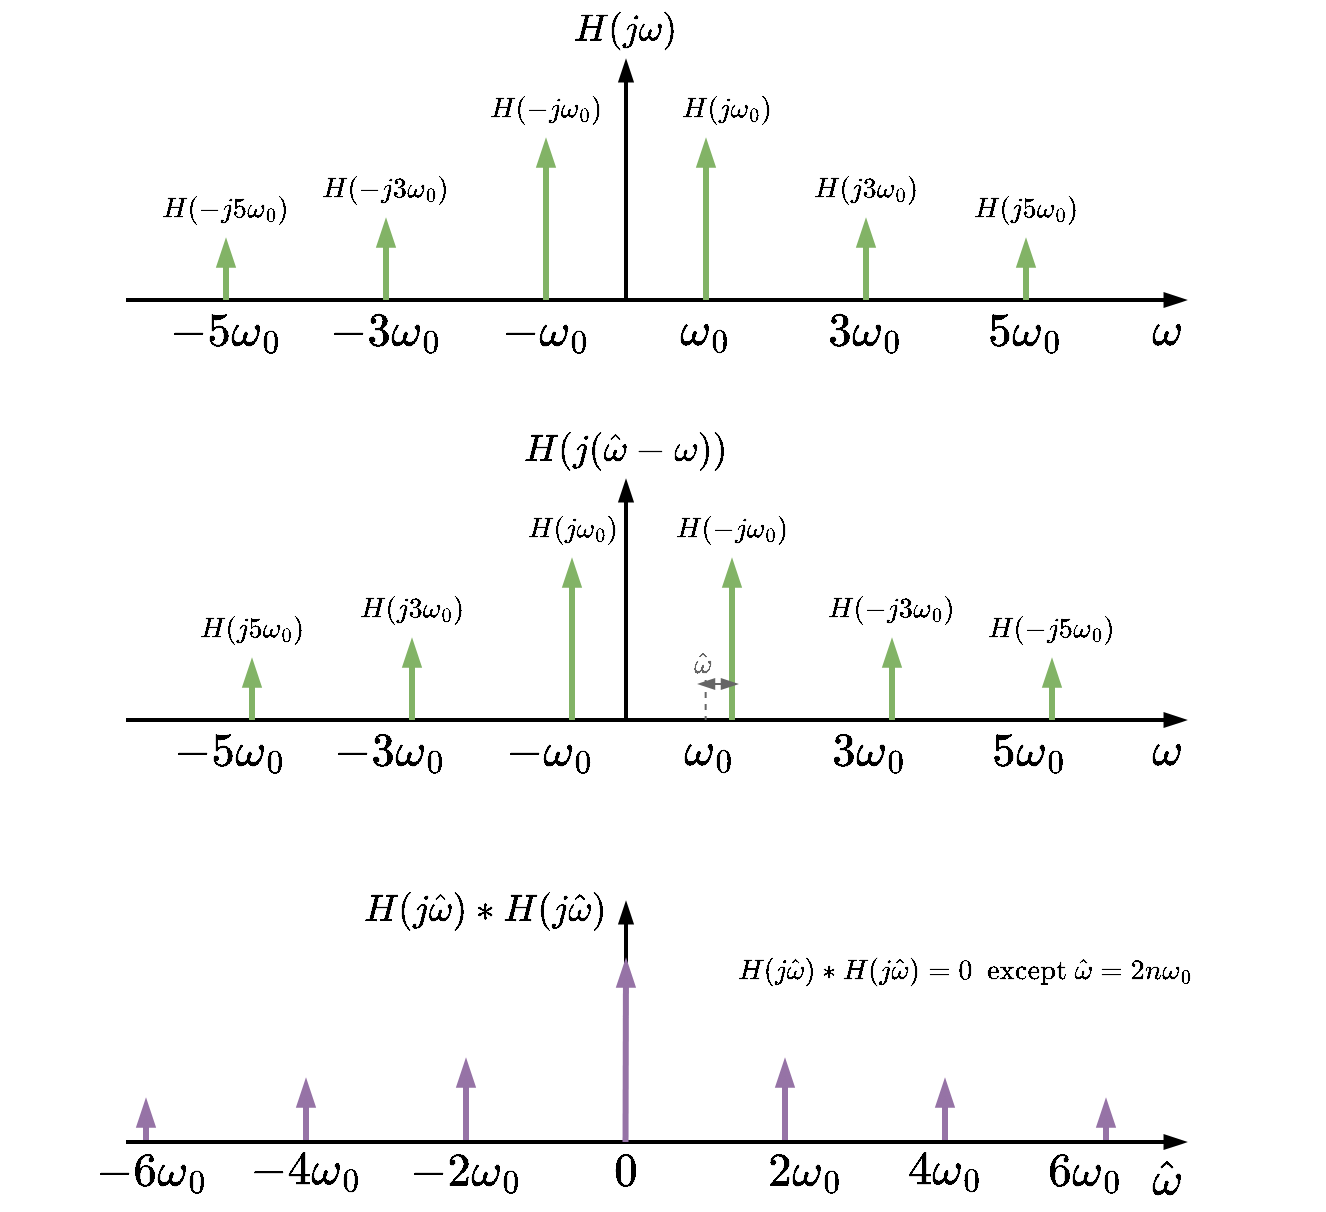 <mxfile version="24.7.14">
  <diagram name="Page-1" id="w9Zklycr6OBbDQVJox4Q">
    <mxGraphModel dx="887" dy="622" grid="1" gridSize="10" guides="1" tooltips="1" connect="1" arrows="1" fold="1" page="1" pageScale="1" pageWidth="850" pageHeight="1100" math="1" shadow="0">
      <root>
        <mxCell id="0" />
        <mxCell id="1" parent="0" />
        <mxCell id="v59lE5m38w-6tQlt8g3H-1" value="" style="endArrow=blockThin;html=1;rounded=0;strokeWidth=2;endFill=1;" parent="1" edge="1">
          <mxGeometry width="50" height="50" relative="1" as="geometry">
            <mxPoint x="70" y="240" as="sourcePoint" />
            <mxPoint x="600" y="240" as="targetPoint" />
          </mxGeometry>
        </mxCell>
        <mxCell id="v59lE5m38w-6tQlt8g3H-2" value="" style="endArrow=blockThin;html=1;rounded=0;endFill=1;strokeWidth=2;" parent="1" edge="1">
          <mxGeometry width="50" height="50" relative="1" as="geometry">
            <mxPoint x="320" y="240" as="sourcePoint" />
            <mxPoint x="320" y="120" as="targetPoint" />
          </mxGeometry>
        </mxCell>
        <mxCell id="v59lE5m38w-6tQlt8g3H-3" value="" style="endArrow=blockThin;html=1;rounded=0;endFill=1;strokeWidth=3;fillColor=#d5e8d4;strokeColor=#82b366;" parent="1" edge="1">
          <mxGeometry width="50" height="50" relative="1" as="geometry">
            <mxPoint x="360" y="240" as="sourcePoint" />
            <mxPoint x="360" y="160" as="targetPoint" />
          </mxGeometry>
        </mxCell>
        <mxCell id="v59lE5m38w-6tQlt8g3H-4" value="" style="endArrow=blockThin;html=1;rounded=0;endFill=1;strokeWidth=3;fillColor=#d5e8d4;strokeColor=#82b366;" parent="1" edge="1">
          <mxGeometry width="50" height="50" relative="1" as="geometry">
            <mxPoint x="440" y="240" as="sourcePoint" />
            <mxPoint x="440" y="200" as="targetPoint" />
          </mxGeometry>
        </mxCell>
        <mxCell id="v59lE5m38w-6tQlt8g3H-5" value="" style="endArrow=blockThin;html=1;rounded=0;endFill=1;strokeWidth=3;fillColor=#d5e8d4;strokeColor=#82b366;" parent="1" edge="1">
          <mxGeometry width="50" height="50" relative="1" as="geometry">
            <mxPoint x="520" y="240" as="sourcePoint" />
            <mxPoint x="520" y="210" as="targetPoint" />
          </mxGeometry>
        </mxCell>
        <mxCell id="v59lE5m38w-6tQlt8g3H-6" value="" style="endArrow=blockThin;html=1;rounded=0;endFill=1;strokeWidth=3;fillColor=#d5e8d4;strokeColor=#82b366;" parent="1" edge="1">
          <mxGeometry width="50" height="50" relative="1" as="geometry">
            <mxPoint x="280.0" y="240" as="sourcePoint" />
            <mxPoint x="280.0" y="160" as="targetPoint" />
          </mxGeometry>
        </mxCell>
        <mxCell id="v59lE5m38w-6tQlt8g3H-7" value="" style="endArrow=blockThin;html=1;rounded=0;endFill=1;strokeWidth=3;fillColor=#d5e8d4;strokeColor=#82b366;" parent="1" edge="1">
          <mxGeometry width="50" height="50" relative="1" as="geometry">
            <mxPoint x="200.0" y="240" as="sourcePoint" />
            <mxPoint x="200.0" y="200" as="targetPoint" />
          </mxGeometry>
        </mxCell>
        <mxCell id="v59lE5m38w-6tQlt8g3H-8" value="" style="endArrow=blockThin;html=1;rounded=0;endFill=1;strokeWidth=3;fillColor=#d5e8d4;strokeColor=#82b366;" parent="1" edge="1">
          <mxGeometry width="50" height="50" relative="1" as="geometry">
            <mxPoint x="120.0" y="240" as="sourcePoint" />
            <mxPoint x="120.0" y="210" as="targetPoint" />
          </mxGeometry>
        </mxCell>
        <mxCell id="v59lE5m38w-6tQlt8g3H-9" value="&lt;font style=&quot;font-size: 20px;&quot;&gt;$$\omega$$&lt;/font&gt;" style="text;html=1;align=center;verticalAlign=middle;whiteSpace=wrap;rounded=0;" parent="1" vertex="1">
          <mxGeometry x="560" y="240" width="60" height="30" as="geometry" />
        </mxCell>
        <mxCell id="v59lE5m38w-6tQlt8g3H-10" value="&lt;font style=&quot;font-size: 12px;&quot;&gt;$$H(j\omega_0)$$&lt;/font&gt;" style="text;html=1;align=center;verticalAlign=middle;whiteSpace=wrap;rounded=0;" parent="1" vertex="1">
          <mxGeometry x="340" y="130" width="60" height="30" as="geometry" />
        </mxCell>
        <mxCell id="v59lE5m38w-6tQlt8g3H-11" value="&lt;font style=&quot;font-size: 20px;&quot;&gt;$$\omega_0$$&lt;/font&gt;" style="text;html=1;align=center;verticalAlign=middle;whiteSpace=wrap;rounded=0;" parent="1" vertex="1">
          <mxGeometry x="330" y="240" width="60" height="30" as="geometry" />
        </mxCell>
        <mxCell id="v59lE5m38w-6tQlt8g3H-12" value="&lt;font style=&quot;font-size: 20px;&quot;&gt;$$3\omega_0$$&lt;/font&gt;" style="text;html=1;align=center;verticalAlign=middle;whiteSpace=wrap;rounded=0;" parent="1" vertex="1">
          <mxGeometry x="410" y="240" width="60" height="30" as="geometry" />
        </mxCell>
        <mxCell id="v59lE5m38w-6tQlt8g3H-13" value="&lt;font style=&quot;font-size: 20px;&quot;&gt;$$5\omega_0$$&lt;/font&gt;" style="text;html=1;align=center;verticalAlign=middle;whiteSpace=wrap;rounded=0;" parent="1" vertex="1">
          <mxGeometry x="490" y="240" width="60" height="30" as="geometry" />
        </mxCell>
        <mxCell id="v59lE5m38w-6tQlt8g3H-14" value="&lt;font style=&quot;font-size: 20px;&quot;&gt;$$-\omega_0$$&lt;/font&gt;" style="text;html=1;align=center;verticalAlign=middle;whiteSpace=wrap;rounded=0;" parent="1" vertex="1">
          <mxGeometry x="250" y="240" width="60" height="30" as="geometry" />
        </mxCell>
        <mxCell id="v59lE5m38w-6tQlt8g3H-15" value="&lt;font style=&quot;font-size: 20px;&quot;&gt;$$-3\omega_0$$&lt;/font&gt;" style="text;html=1;align=center;verticalAlign=middle;whiteSpace=wrap;rounded=0;" parent="1" vertex="1">
          <mxGeometry x="170" y="240" width="60" height="30" as="geometry" />
        </mxCell>
        <mxCell id="v59lE5m38w-6tQlt8g3H-16" value="&lt;font style=&quot;font-size: 20px;&quot;&gt;$$-5\omega_0$$&lt;/font&gt;" style="text;html=1;align=center;verticalAlign=middle;whiteSpace=wrap;rounded=0;" parent="1" vertex="1">
          <mxGeometry x="90" y="240" width="60" height="30" as="geometry" />
        </mxCell>
        <mxCell id="v59lE5m38w-6tQlt8g3H-17" value="&lt;font style=&quot;font-size: 12px;&quot;&gt;$$H(j3\omega_0)$$&lt;/font&gt;" style="text;html=1;align=center;verticalAlign=middle;whiteSpace=wrap;rounded=0;" parent="1" vertex="1">
          <mxGeometry x="410" y="170" width="60" height="30" as="geometry" />
        </mxCell>
        <mxCell id="v59lE5m38w-6tQlt8g3H-18" value="&lt;font style=&quot;font-size: 12px;&quot;&gt;$$H(j5\omega_0)$$&lt;/font&gt;" style="text;html=1;align=center;verticalAlign=middle;whiteSpace=wrap;rounded=0;" parent="1" vertex="1">
          <mxGeometry x="490" y="180" width="60" height="30" as="geometry" />
        </mxCell>
        <mxCell id="v59lE5m38w-6tQlt8g3H-19" value="&lt;font style=&quot;font-size: 12px;&quot;&gt;$$H(-j\omega_0)$$&lt;/font&gt;" style="text;html=1;align=center;verticalAlign=middle;whiteSpace=wrap;rounded=0;" parent="1" vertex="1">
          <mxGeometry x="250" y="130" width="60" height="30" as="geometry" />
        </mxCell>
        <mxCell id="v59lE5m38w-6tQlt8g3H-20" value="&lt;font style=&quot;font-size: 12px;&quot;&gt;$$H(-j3\omega_0)$$&lt;/font&gt;" style="text;html=1;align=center;verticalAlign=middle;whiteSpace=wrap;rounded=0;" parent="1" vertex="1">
          <mxGeometry x="170" y="170" width="60" height="30" as="geometry" />
        </mxCell>
        <mxCell id="v59lE5m38w-6tQlt8g3H-21" value="&lt;font style=&quot;font-size: 12px;&quot;&gt;$$H(-j5\omega_0)$$&lt;/font&gt;" style="text;html=1;align=center;verticalAlign=middle;whiteSpace=wrap;rounded=0;" parent="1" vertex="1">
          <mxGeometry x="90" y="180" width="60" height="30" as="geometry" />
        </mxCell>
        <mxCell id="v59lE5m38w-6tQlt8g3H-22" value="&lt;font style=&quot;font-size: 16px;&quot;&gt;$$H(j\omega)$$&lt;/font&gt;" style="text;html=1;align=center;verticalAlign=middle;whiteSpace=wrap;rounded=0;" parent="1" vertex="1">
          <mxGeometry x="290" y="90" width="60" height="30" as="geometry" />
        </mxCell>
        <mxCell id="v59lE5m38w-6tQlt8g3H-23" value="" style="endArrow=blockThin;html=1;rounded=0;strokeWidth=2;endFill=1;" parent="1" edge="1">
          <mxGeometry width="50" height="50" relative="1" as="geometry">
            <mxPoint x="70" y="450" as="sourcePoint" />
            <mxPoint x="600" y="450" as="targetPoint" />
          </mxGeometry>
        </mxCell>
        <mxCell id="v59lE5m38w-6tQlt8g3H-24" value="" style="endArrow=blockThin;html=1;rounded=0;endFill=1;strokeWidth=2;" parent="1" edge="1">
          <mxGeometry width="50" height="50" relative="1" as="geometry">
            <mxPoint x="320" y="450" as="sourcePoint" />
            <mxPoint x="320" y="330" as="targetPoint" />
          </mxGeometry>
        </mxCell>
        <mxCell id="v59lE5m38w-6tQlt8g3H-25" value="" style="endArrow=blockThin;html=1;rounded=0;endFill=1;strokeWidth=3;fillColor=#d5e8d4;strokeColor=#82b366;" parent="1" edge="1">
          <mxGeometry width="50" height="50" relative="1" as="geometry">
            <mxPoint x="373" y="450" as="sourcePoint" />
            <mxPoint x="373" y="370" as="targetPoint" />
          </mxGeometry>
        </mxCell>
        <mxCell id="v59lE5m38w-6tQlt8g3H-26" value="" style="endArrow=blockThin;html=1;rounded=0;endFill=1;strokeWidth=3;fillColor=#d5e8d4;strokeColor=#82b366;" parent="1" edge="1">
          <mxGeometry width="50" height="50" relative="1" as="geometry">
            <mxPoint x="453" y="450" as="sourcePoint" />
            <mxPoint x="453" y="410" as="targetPoint" />
          </mxGeometry>
        </mxCell>
        <mxCell id="v59lE5m38w-6tQlt8g3H-27" value="" style="endArrow=blockThin;html=1;rounded=0;endFill=1;strokeWidth=3;fillColor=#d5e8d4;strokeColor=#82b366;" parent="1" edge="1">
          <mxGeometry width="50" height="50" relative="1" as="geometry">
            <mxPoint x="533" y="450" as="sourcePoint" />
            <mxPoint x="533" y="420" as="targetPoint" />
          </mxGeometry>
        </mxCell>
        <mxCell id="v59lE5m38w-6tQlt8g3H-28" value="" style="endArrow=blockThin;html=1;rounded=0;endFill=1;strokeWidth=3;fillColor=#d5e8d4;strokeColor=#82b366;" parent="1" edge="1">
          <mxGeometry width="50" height="50" relative="1" as="geometry">
            <mxPoint x="293.0" y="450" as="sourcePoint" />
            <mxPoint x="293.0" y="370" as="targetPoint" />
          </mxGeometry>
        </mxCell>
        <mxCell id="v59lE5m38w-6tQlt8g3H-29" value="" style="endArrow=blockThin;html=1;rounded=0;endFill=1;strokeWidth=3;fillColor=#d5e8d4;strokeColor=#82b366;" parent="1" edge="1">
          <mxGeometry width="50" height="50" relative="1" as="geometry">
            <mxPoint x="213.0" y="450" as="sourcePoint" />
            <mxPoint x="213.0" y="410" as="targetPoint" />
          </mxGeometry>
        </mxCell>
        <mxCell id="v59lE5m38w-6tQlt8g3H-30" value="" style="endArrow=blockThin;html=1;rounded=0;endFill=1;strokeWidth=3;fillColor=#d5e8d4;strokeColor=#82b366;" parent="1" edge="1">
          <mxGeometry width="50" height="50" relative="1" as="geometry">
            <mxPoint x="133.0" y="450" as="sourcePoint" />
            <mxPoint x="133.0" y="420" as="targetPoint" />
          </mxGeometry>
        </mxCell>
        <mxCell id="v59lE5m38w-6tQlt8g3H-31" value="&lt;font style=&quot;font-size: 12px;&quot;&gt;$$H(j\omega_0)$$&lt;/font&gt;" style="text;html=1;align=center;verticalAlign=middle;whiteSpace=wrap;rounded=0;" parent="1" vertex="1">
          <mxGeometry x="263" y="340" width="60" height="30" as="geometry" />
        </mxCell>
        <mxCell id="v59lE5m38w-6tQlt8g3H-32" value="&lt;font style=&quot;font-size: 20px;&quot;&gt;$$\omega_0$$&lt;/font&gt;" style="text;html=1;align=center;verticalAlign=middle;whiteSpace=wrap;rounded=0;" parent="1" vertex="1">
          <mxGeometry x="332" y="450" width="60" height="30" as="geometry" />
        </mxCell>
        <mxCell id="v59lE5m38w-6tQlt8g3H-33" value="&lt;font style=&quot;font-size: 20px;&quot;&gt;$$3\omega_0$$&lt;/font&gt;" style="text;html=1;align=center;verticalAlign=middle;whiteSpace=wrap;rounded=0;" parent="1" vertex="1">
          <mxGeometry x="412" y="450" width="60" height="30" as="geometry" />
        </mxCell>
        <mxCell id="v59lE5m38w-6tQlt8g3H-34" value="&lt;font style=&quot;font-size: 20px;&quot;&gt;$$5\omega_0$$&lt;/font&gt;" style="text;html=1;align=center;verticalAlign=middle;whiteSpace=wrap;rounded=0;" parent="1" vertex="1">
          <mxGeometry x="492" y="450" width="60" height="30" as="geometry" />
        </mxCell>
        <mxCell id="v59lE5m38w-6tQlt8g3H-35" value="&lt;font style=&quot;font-size: 20px;&quot;&gt;$$-\omega_0$$&lt;/font&gt;" style="text;html=1;align=center;verticalAlign=middle;whiteSpace=wrap;rounded=0;" parent="1" vertex="1">
          <mxGeometry x="252" y="450" width="60" height="30" as="geometry" />
        </mxCell>
        <mxCell id="v59lE5m38w-6tQlt8g3H-36" value="&lt;font style=&quot;font-size: 20px;&quot;&gt;$$-3\omega_0$$&lt;/font&gt;" style="text;html=1;align=center;verticalAlign=middle;whiteSpace=wrap;rounded=0;" parent="1" vertex="1">
          <mxGeometry x="172" y="450" width="60" height="30" as="geometry" />
        </mxCell>
        <mxCell id="v59lE5m38w-6tQlt8g3H-37" value="&lt;font style=&quot;font-size: 20px;&quot;&gt;$$-5\omega_0$$&lt;/font&gt;" style="text;html=1;align=center;verticalAlign=middle;whiteSpace=wrap;rounded=0;" parent="1" vertex="1">
          <mxGeometry x="92" y="450" width="60" height="30" as="geometry" />
        </mxCell>
        <mxCell id="v59lE5m38w-6tQlt8g3H-38" value="&lt;font style=&quot;font-size: 12px;&quot;&gt;$$H(j3\omega_0)$$&lt;/font&gt;" style="text;html=1;align=center;verticalAlign=middle;whiteSpace=wrap;rounded=0;" parent="1" vertex="1">
          <mxGeometry x="183" y="380" width="60" height="30" as="geometry" />
        </mxCell>
        <mxCell id="v59lE5m38w-6tQlt8g3H-39" value="&lt;font style=&quot;font-size: 12px;&quot;&gt;$$H(j5\omega_0)$$&lt;/font&gt;" style="text;html=1;align=center;verticalAlign=middle;whiteSpace=wrap;rounded=0;" parent="1" vertex="1">
          <mxGeometry x="103" y="390" width="60" height="30" as="geometry" />
        </mxCell>
        <mxCell id="v59lE5m38w-6tQlt8g3H-40" value="&lt;font style=&quot;font-size: 12px;&quot;&gt;$$H(-j\omega_0)$$&lt;/font&gt;" style="text;html=1;align=center;verticalAlign=middle;whiteSpace=wrap;rounded=0;" parent="1" vertex="1">
          <mxGeometry x="343" y="340" width="60" height="30" as="geometry" />
        </mxCell>
        <mxCell id="v59lE5m38w-6tQlt8g3H-41" value="&lt;font style=&quot;font-size: 12px;&quot;&gt;$$H(-j3\omega_0)$$&lt;/font&gt;" style="text;html=1;align=center;verticalAlign=middle;whiteSpace=wrap;rounded=0;" parent="1" vertex="1">
          <mxGeometry x="423" y="380" width="60" height="30" as="geometry" />
        </mxCell>
        <mxCell id="v59lE5m38w-6tQlt8g3H-42" value="&lt;font style=&quot;font-size: 12px;&quot;&gt;$$H(-j5\omega_0)$$&lt;/font&gt;" style="text;html=1;align=center;verticalAlign=middle;whiteSpace=wrap;rounded=0;" parent="1" vertex="1">
          <mxGeometry x="503" y="390" width="60" height="30" as="geometry" />
        </mxCell>
        <mxCell id="v59lE5m38w-6tQlt8g3H-43" value="&lt;font style=&quot;font-size: 16px;&quot;&gt;$$H(j(\hat{ \omega}-\omega))$$&lt;/font&gt;" style="text;html=1;align=center;verticalAlign=middle;whiteSpace=wrap;rounded=0;" parent="1" vertex="1">
          <mxGeometry x="290" y="300" width="60" height="30" as="geometry" />
        </mxCell>
        <mxCell id="v59lE5m38w-6tQlt8g3H-46" value="" style="endArrow=none;html=1;rounded=0;dashed=1;strokeColor=#666666;" parent="1" edge="1">
          <mxGeometry width="50" height="50" relative="1" as="geometry">
            <mxPoint x="359.83" y="430" as="sourcePoint" />
            <mxPoint x="359.83" y="450" as="targetPoint" />
          </mxGeometry>
        </mxCell>
        <mxCell id="v59lE5m38w-6tQlt8g3H-47" value="" style="endArrow=blockThin;html=1;rounded=0;strokeColor=#666666;endFill=1;startArrow=blockThin;startFill=1;" parent="1" edge="1">
          <mxGeometry width="50" height="50" relative="1" as="geometry">
            <mxPoint x="356" y="432" as="sourcePoint" />
            <mxPoint x="376" y="432" as="targetPoint" />
          </mxGeometry>
        </mxCell>
        <mxCell id="v59lE5m38w-6tQlt8g3H-49" value="&lt;font color=&quot;#666666&quot;&gt;$$\hat{ \omega}$$&lt;/font&gt;" style="text;html=1;align=center;verticalAlign=middle;whiteSpace=wrap;rounded=0;" parent="1" vertex="1">
          <mxGeometry x="328" y="407" width="60" height="30" as="geometry" />
        </mxCell>
        <mxCell id="v59lE5m38w-6tQlt8g3H-74" value="" style="endArrow=blockThin;html=1;rounded=0;strokeWidth=2;endFill=1;" parent="1" edge="1">
          <mxGeometry width="50" height="50" relative="1" as="geometry">
            <mxPoint x="70" y="661" as="sourcePoint" />
            <mxPoint x="600" y="661" as="targetPoint" />
          </mxGeometry>
        </mxCell>
        <mxCell id="v59lE5m38w-6tQlt8g3H-75" value="" style="endArrow=blockThin;html=1;rounded=0;endFill=1;strokeWidth=2;" parent="1" edge="1">
          <mxGeometry width="50" height="50" relative="1" as="geometry">
            <mxPoint x="320" y="661" as="sourcePoint" />
            <mxPoint x="320" y="541" as="targetPoint" />
          </mxGeometry>
        </mxCell>
        <mxCell id="v59lE5m38w-6tQlt8g3H-76" value="" style="endArrow=blockThin;html=1;rounded=0;endFill=1;strokeWidth=3;fillColor=#e1d5e7;strokeColor=#9673a6;" parent="1" edge="1">
          <mxGeometry width="50" height="50" relative="1" as="geometry">
            <mxPoint x="319.76" y="661" as="sourcePoint" />
            <mxPoint x="320" y="570" as="targetPoint" />
          </mxGeometry>
        </mxCell>
        <mxCell id="v59lE5m38w-6tQlt8g3H-82" value="&lt;font style=&quot;font-size: 20px;&quot;&gt;$$\hat{\omega}$$&lt;/font&gt;" style="text;html=1;align=center;verticalAlign=middle;whiteSpace=wrap;rounded=0;" parent="1" vertex="1">
          <mxGeometry x="560" y="665" width="60" height="30" as="geometry" />
        </mxCell>
        <mxCell id="v59lE5m38w-6tQlt8g3H-95" value="&lt;font style=&quot;font-size: 16px;&quot;&gt;$$H(j\hat{\omega})*H(j\hat{\omega})$$&lt;/font&gt;" style="text;html=1;align=center;verticalAlign=middle;whiteSpace=wrap;rounded=0;" parent="1" vertex="1">
          <mxGeometry x="220" y="530" width="60" height="30" as="geometry" />
        </mxCell>
        <mxCell id="v59lE5m38w-6tQlt8g3H-98" value="$$H(j\hat{\omega})*H(j\hat{\omega})=0\space\space \text{except} \space \hat{ \omega}=2n\omega_0$$" style="text;html=1;align=center;verticalAlign=middle;whiteSpace=wrap;rounded=0;" parent="1" vertex="1">
          <mxGeometry x="460" y="560" width="60" height="30" as="geometry" />
        </mxCell>
        <mxCell id="v59lE5m38w-6tQlt8g3H-102" value="&lt;font style=&quot;font-size: 20px;&quot;&gt;$$0$$&lt;/font&gt;" style="text;html=1;align=center;verticalAlign=middle;whiteSpace=wrap;rounded=0;" parent="1" vertex="1">
          <mxGeometry x="290" y="660" width="60" height="30" as="geometry" />
        </mxCell>
        <mxCell id="5KNAxi1baxQNJGTKksLq-1" value="&lt;font style=&quot;font-size: 20px;&quot;&gt;$$\omega$$&lt;/font&gt;" style="text;html=1;align=center;verticalAlign=middle;whiteSpace=wrap;rounded=0;" parent="1" vertex="1">
          <mxGeometry x="560" y="450" width="60" height="30" as="geometry" />
        </mxCell>
        <mxCell id="_YHFm-a-ZULon9SnmjI4-4" value="" style="endArrow=blockThin;html=1;rounded=0;endFill=1;strokeWidth=3;fillColor=#e1d5e7;strokeColor=#9673a6;" edge="1" parent="1">
          <mxGeometry width="50" height="50" relative="1" as="geometry">
            <mxPoint x="399.5" y="660" as="sourcePoint" />
            <mxPoint x="399.5" y="620" as="targetPoint" />
          </mxGeometry>
        </mxCell>
        <mxCell id="_YHFm-a-ZULon9SnmjI4-5" value="" style="endArrow=blockThin;html=1;rounded=0;endFill=1;strokeWidth=3;fillColor=#e1d5e7;strokeColor=#9673a6;" edge="1" parent="1">
          <mxGeometry width="50" height="50" relative="1" as="geometry">
            <mxPoint x="479.5" y="660" as="sourcePoint" />
            <mxPoint x="479.5" y="630" as="targetPoint" />
          </mxGeometry>
        </mxCell>
        <mxCell id="_YHFm-a-ZULon9SnmjI4-6" value="&lt;font style=&quot;font-size: 20px;&quot;&gt;$$-2\omega_0$$&lt;/font&gt;" style="text;html=1;align=center;verticalAlign=middle;whiteSpace=wrap;rounded=0;" vertex="1" parent="1">
          <mxGeometry x="210" y="660" width="60" height="30" as="geometry" />
        </mxCell>
        <mxCell id="_YHFm-a-ZULon9SnmjI4-7" value="" style="endArrow=blockThin;html=1;rounded=0;endFill=1;strokeWidth=3;fillColor=#e1d5e7;strokeColor=#9673a6;" edge="1" parent="1">
          <mxGeometry width="50" height="50" relative="1" as="geometry">
            <mxPoint x="560" y="660" as="sourcePoint" />
            <mxPoint x="560" y="640" as="targetPoint" />
          </mxGeometry>
        </mxCell>
        <mxCell id="_YHFm-a-ZULon9SnmjI4-8" value="" style="endArrow=blockThin;html=1;rounded=0;endFill=1;strokeWidth=3;fillColor=#e1d5e7;strokeColor=#9673a6;" edge="1" parent="1">
          <mxGeometry width="50" height="50" relative="1" as="geometry">
            <mxPoint x="240" y="660" as="sourcePoint" />
            <mxPoint x="240" y="620" as="targetPoint" />
          </mxGeometry>
        </mxCell>
        <mxCell id="_YHFm-a-ZULon9SnmjI4-9" value="" style="endArrow=blockThin;html=1;rounded=0;endFill=1;strokeWidth=3;fillColor=#e1d5e7;strokeColor=#9673a6;" edge="1" parent="1">
          <mxGeometry width="50" height="50" relative="1" as="geometry">
            <mxPoint x="160" y="660" as="sourcePoint" />
            <mxPoint x="160" y="630" as="targetPoint" />
          </mxGeometry>
        </mxCell>
        <mxCell id="_YHFm-a-ZULon9SnmjI4-10" value="" style="endArrow=blockThin;html=1;rounded=0;endFill=1;strokeWidth=3;fillColor=#e1d5e7;strokeColor=#9673a6;" edge="1" parent="1">
          <mxGeometry width="50" height="50" relative="1" as="geometry">
            <mxPoint x="80" y="660" as="sourcePoint" />
            <mxPoint x="80" y="640" as="targetPoint" />
          </mxGeometry>
        </mxCell>
        <mxCell id="_YHFm-a-ZULon9SnmjI4-11" value="&lt;font style=&quot;font-size: 20px;&quot;&gt;$$4\omega_0$$&lt;/font&gt;" style="text;html=1;align=center;verticalAlign=middle;whiteSpace=wrap;rounded=0;" vertex="1" parent="1">
          <mxGeometry x="450" y="660" width="60" height="30" as="geometry" />
        </mxCell>
        <mxCell id="_YHFm-a-ZULon9SnmjI4-12" value="&lt;font style=&quot;font-size: 20px;&quot;&gt;$$6\omega_0$$&lt;/font&gt;" style="text;html=1;align=center;verticalAlign=middle;whiteSpace=wrap;rounded=0;" vertex="1" parent="1">
          <mxGeometry x="520" y="660" width="60" height="30" as="geometry" />
        </mxCell>
        <mxCell id="_YHFm-a-ZULon9SnmjI4-13" value="&lt;font style=&quot;font-size: 20px;&quot;&gt;$$2\omega_0$$&lt;/font&gt;" style="text;html=1;align=center;verticalAlign=middle;whiteSpace=wrap;rounded=0;" vertex="1" parent="1">
          <mxGeometry x="380" y="660" width="60" height="30" as="geometry" />
        </mxCell>
        <mxCell id="_YHFm-a-ZULon9SnmjI4-14" value="&lt;font style=&quot;font-size: 20px;&quot;&gt;$$-4\omega_0$$&lt;/font&gt;" style="text;html=1;align=center;verticalAlign=middle;whiteSpace=wrap;rounded=0;" vertex="1" parent="1">
          <mxGeometry x="130" y="660" width="60" height="30" as="geometry" />
        </mxCell>
        <mxCell id="_YHFm-a-ZULon9SnmjI4-15" value="&lt;font style=&quot;font-size: 20px;&quot;&gt;$$-6\omega_0$$&lt;/font&gt;" style="text;html=1;align=center;verticalAlign=middle;whiteSpace=wrap;rounded=0;" vertex="1" parent="1">
          <mxGeometry x="53" y="660" width="60" height="30" as="geometry" />
        </mxCell>
      </root>
    </mxGraphModel>
  </diagram>
</mxfile>
